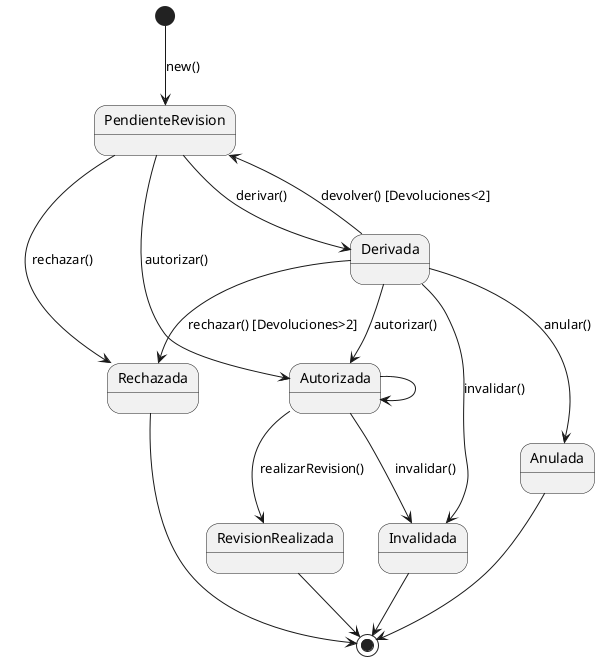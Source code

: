 @startuml estado

[*] --> PendienteRevision : new()

PendienteRevision --> Autorizada : autorizar()
PendienteRevision --> Rechazada : rechazar()
PendienteRevision --> Derivada : derivar()

Derivada --> Rechazada : rechazar() [Devoluciones>2]

Derivada --> Anulada : anular()

Derivada --> PendienteRevision : devolver() [Devoluciones<2]

Autorizada -->  Autorizada
Autorizada --> Invalidada : invalidar()
Derivada --> Invalidada : invalidar()
Autorizada --> RevisionRealizada: realizarRevision()
Derivada --> Autorizada : autorizar()
RevisionRealizada --> [*]
Invalidada --> [*]
Rechazada --> [*]
Anulada --> [*]
@enduml